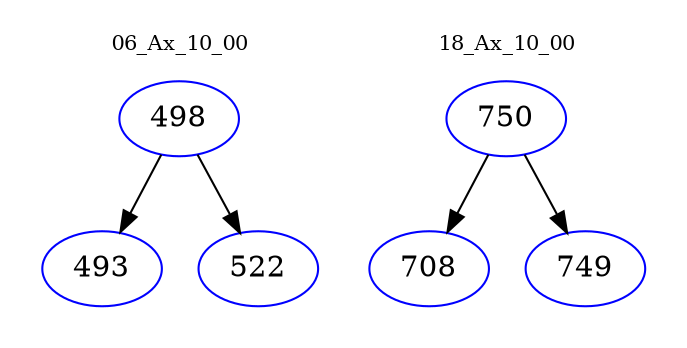 digraph{
subgraph cluster_0 {
color = white
label = "06_Ax_10_00";
fontsize=10;
T0_498 [label="498", color="blue"]
T0_498 -> T0_493 [color="black"]
T0_493 [label="493", color="blue"]
T0_498 -> T0_522 [color="black"]
T0_522 [label="522", color="blue"]
}
subgraph cluster_1 {
color = white
label = "18_Ax_10_00";
fontsize=10;
T1_750 [label="750", color="blue"]
T1_750 -> T1_708 [color="black"]
T1_708 [label="708", color="blue"]
T1_750 -> T1_749 [color="black"]
T1_749 [label="749", color="blue"]
}
}
